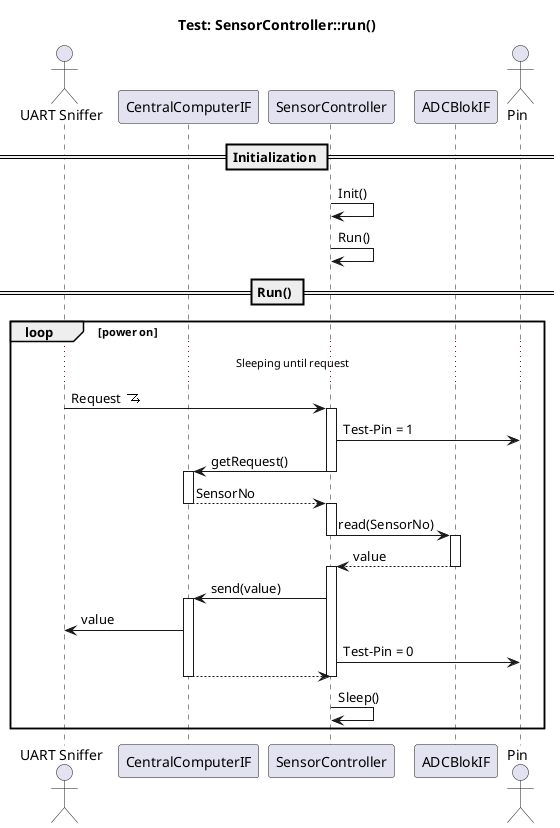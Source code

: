 @startuml SDtestSensorControllerRun
title "Test: SensorController::run()"

skinparam shadowing false
skinparam MaxMessageSize 10000

actor UART as "UART Sniffer" 
participant CCIF as "CentralComputerIF"
participant Test as "SensorController"
participant ADC as "ADCBlokIF"
actor Pin as "Pin"

sprite $interruptzigzag [16x16/16] {
    0000000000000000
    0000000000000000
    0000000000000000
    0000000000000000
    000FFFFFFFFFFF00
    000000000000F000
    00000000000F0000
    0000000000F00000
    000000000F000F00
    00000000F00000F0
    0000000FFFFFFFFF
    00000000000000F0
    0000000000000F00
    0000000000000000
    0000000000000000
    0000000000000000
    }
== Initialization ==
Test -> Test : Init()
Test -> Test : Run()
== Run() ==
loop  power on
... Sleeping until request ...
UART -> Test : Request <$interruptzigzag>
activate Test 
Test -> Pin : Test-Pin = 1
Test -> CCIF : getRequest()
deactivate Test
activate CCIF
CCIF --> Test : SensorNo
deactivate CCIF 
deactivate ADC
activate Test
Test -> ADC : read(SensorNo)
deactivate Test
activate ADC 
ADC --> Test : value
deactivate ADC 
activate Test 
Test -> CCIF : send(value)
activate CCIF
CCIF -> UART : value
Test -> Pin : Test-Pin = 0
CCIF --> Test : 
deactivate Test
deactivate CCIF
Test -> Test : Sleep()
end loop







@enduml